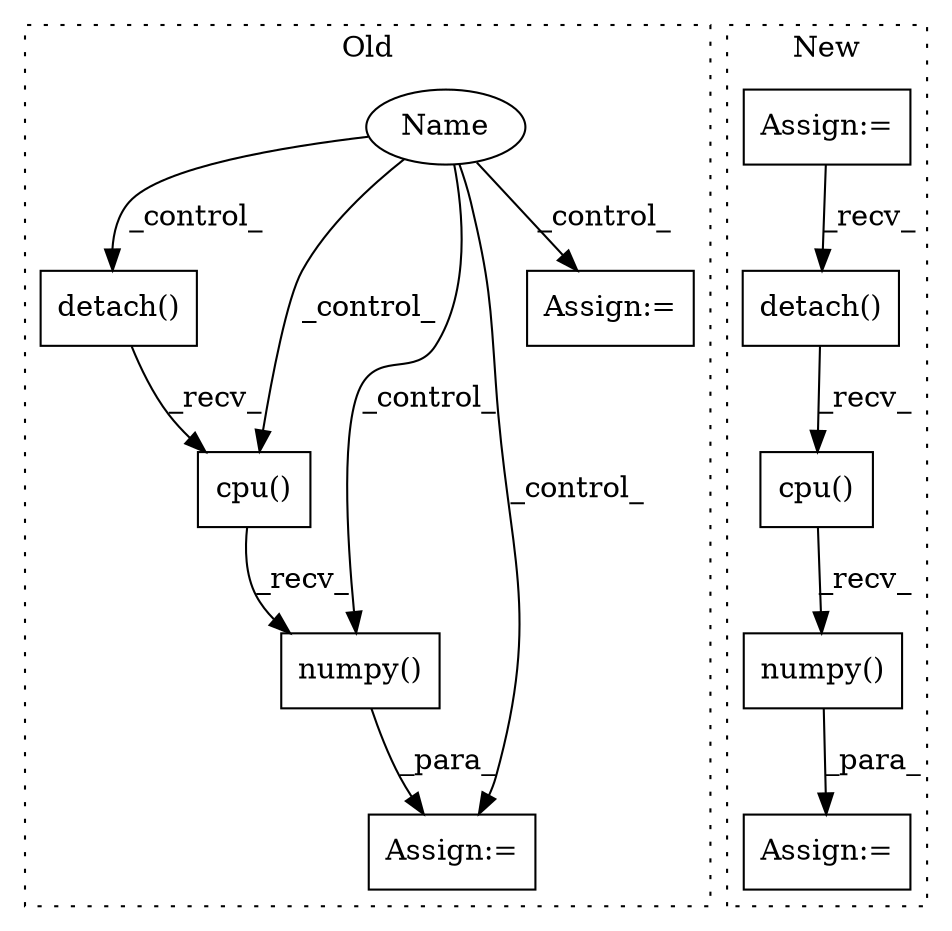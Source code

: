 digraph G {
subgraph cluster0 {
1 [label="cpu()" a="75" s="4837" l="25" shape="box"];
3 [label="numpy()" a="75" s="4837" l="33" shape="box"];
6 [label="detach()" a="75" s="4837" l="19" shape="box"];
9 [label="Assign:=" a="68" s="4834" l="3" shape="box"];
10 [label="Name" a="87" s="4564" l="13" shape="ellipse"];
11 [label="Assign:=" a="68" s="4766" l="3" shape="box"];
label = "Old";
style="dotted";
}
subgraph cluster1 {
2 [label="detach()" a="75" s="5203" l="28" shape="box"];
4 [label="numpy()" a="75" s="5203" l="42" shape="box"];
5 [label="cpu()" a="75" s="5203" l="34" shape="box"];
7 [label="Assign:=" a="68" s="5488" l="3" shape="box"];
8 [label="Assign:=" a="68" s="4725" l="3" shape="box"];
label = "New";
style="dotted";
}
1 -> 3 [label="_recv_"];
2 -> 5 [label="_recv_"];
3 -> 9 [label="_para_"];
4 -> 7 [label="_para_"];
5 -> 4 [label="_recv_"];
6 -> 1 [label="_recv_"];
8 -> 2 [label="_recv_"];
10 -> 6 [label="_control_"];
10 -> 9 [label="_control_"];
10 -> 1 [label="_control_"];
10 -> 11 [label="_control_"];
10 -> 3 [label="_control_"];
}